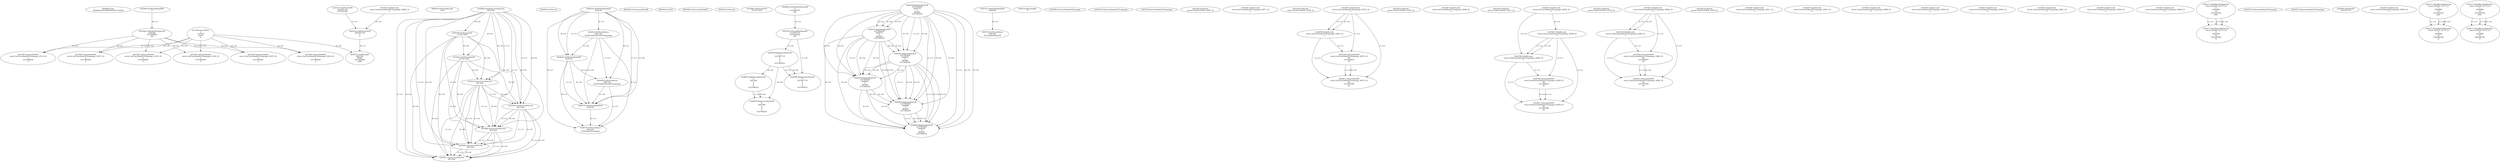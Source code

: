 // Global SCDG with merge call
digraph {
	0 [label="6850628.main
0024a8a7fcdd32f0fedebe0ee7ce9226"]
	1 [label="4254480.GetModuleHandleW
0"]
	2 [label="6844434.SetThreadLocale
1024"]
	3 [label="4243965.InitializeCriticalSection
6917004"]
	4 [label="4243979.GetVersion
"]
	5 [label="4244018.GetModuleHandleW
4244120"]
	6 [label="4244024.GetProcAddress
9441320
GetThreadPreferredUILanguages"]
	5 -> 6 [label="(0-->1)"]
	7 [label="4244044.GetModuleHandleW
4244120"]
	5 -> 7 [label="(1-->1)"]
	5 -> 7 [label="(0-->0)"]
	6 -> 7 [label="(1-->0)"]
	8 [label="4244050.GetProcAddress
9441320
SetThreadPreferredUILanguages"]
	5 -> 8 [label="(0-->1)"]
	6 -> 8 [label="(1-->1)"]
	7 -> 8 [label="(0-->1)"]
	9 [label="4244070.GetModuleHandleW
4244120"]
	5 -> 9 [label="(1-->1)"]
	7 -> 9 [label="(1-->1)"]
	5 -> 9 [label="(0-->0)"]
	6 -> 9 [label="(1-->0)"]
	7 -> 9 [label="(0-->0)"]
	8 -> 9 [label="(1-->0)"]
	10 [label="4244076.GetProcAddress
9441320
GetThreadUILanguage"]
	5 -> 10 [label="(0-->1)"]
	6 -> 10 [label="(1-->1)"]
	7 -> 10 [label="(0-->1)"]
	8 -> 10 [label="(1-->1)"]
	9 -> 10 [label="(0-->1)"]
	11 [label="4250188.GetSystemInfo
2147417660"]
	3 -> 11 [label="(0-->0)"]
	12 [label="6844540.GetCommandLineW
"]
	13 [label="4214413.GetStartupInfoW
2147417624"]
	3 -> 13 [label="(0-->0)"]
	11 -> 13 [label="(0-->0)"]
	14 [label="6844560.GetACP
"]
	15 [label="6844580.GetCurrentThreadId
"]
	16 [label="4250204.GetVersion
"]
	17 [label="4276690.GetVersionExW
2147417420"]
	18 [label="4243306.GetModuleFileNameW
4194304
2147408904
522"]
	1 -> 18 [label="(0-->1)"]
	19 [label="4248064.GetModuleFileNameW
0
2147408370
261"]
	20 [label="4215383.VirtualAlloc
0
1310704
4096
4"]
	21 [label="4246338.RegOpenKeyExW
2147483649
4246772
0
983065
2147408236"]
	22 [label="4245741.GetModuleHandleW
4246160"]
	23 [label="4245758.GetProcAddress
9441320
GetLongPathNameW"]
	22 -> 23 [label="(0-->1)"]
	24 [label="4245785.GetLongPathNameW
2147407710
2147406542
261"]
	19 -> 24 [label="(3-->3)"]
	25 [label="4246556.RegQueryValueExW
0
2147407710
0
0
0
2147408232"]
	24 -> 25 [label="(1-->2)"]
	26 [label="4246635.RegQueryValueExW
0
4247000
0
0
0
2147408232"]
	25 -> 26 [label="(6-->6)"]
	27 [label="4246676.RegQueryValueExW
0
4247000
0
0
0
2147408232"]
	26 -> 27 [label="(2-->2)"]
	25 -> 27 [label="(6-->6)"]
	26 -> 27 [label="(6-->6)"]
	28 [label="4246722.RegCloseKey
0"]
	29 [label="4247883.GetUserDefaultUILanguage
"]
	30 [label="4245418.EnterCriticalSection
6917004"]
	3 -> 30 [label="(1-->1)"]
	3 -> 30 [label="(0-->0)"]
	11 -> 30 [label="(0-->0)"]
	13 -> 30 [label="(0-->0)"]
	31 [label="4245454.LeaveCriticalSection
6917004"]
	3 -> 31 [label="(1-->1)"]
	30 -> 31 [label="(1-->1)"]
	3 -> 31 [label="(0-->0)"]
	11 -> 31 [label="(0-->0)"]
	13 -> 31 [label="(0-->0)"]
	30 -> 31 [label="(0-->0)"]
	32 [label="4247923.GetSystemDefaultUILanguage
"]
	33 [label="4245469.LeaveCriticalSection
6917004"]
	3 -> 33 [label="(1-->1)"]
	30 -> 33 [label="(1-->1)"]
	31 -> 33 [label="(1-->1)"]
	3 -> 33 [label="(0-->0)"]
	11 -> 33 [label="(0-->0)"]
	13 -> 33 [label="(0-->0)"]
	30 -> 33 [label="(0-->0)"]
	31 -> 33 [label="(0-->0)"]
	34 [label="4245487.IsValidLocale
retval_GetSystemDefaultUILanguage_32894_32
2"]
	35 [label="4245580.EnterCriticalSection
6917004"]
	3 -> 35 [label="(1-->1)"]
	30 -> 35 [label="(1-->1)"]
	31 -> 35 [label="(1-->1)"]
	33 -> 35 [label="(1-->1)"]
	3 -> 35 [label="(0-->0)"]
	11 -> 35 [label="(0-->0)"]
	13 -> 35 [label="(0-->0)"]
	30 -> 35 [label="(0-->0)"]
	31 -> 35 [label="(0-->0)"]
	33 -> 35 [label="(0-->0)"]
	36 [label="4245621.LeaveCriticalSection
6917004"]
	3 -> 36 [label="(1-->1)"]
	30 -> 36 [label="(1-->1)"]
	31 -> 36 [label="(1-->1)"]
	33 -> 36 [label="(1-->1)"]
	35 -> 36 [label="(1-->1)"]
	3 -> 36 [label="(0-->0)"]
	11 -> 36 [label="(0-->0)"]
	13 -> 36 [label="(0-->0)"]
	30 -> 36 [label="(0-->0)"]
	31 -> 36 [label="(0-->0)"]
	33 -> 36 [label="(0-->0)"]
	35 -> 36 [label="(0-->0)"]
	37 [label="4247558.GetUserDefaultUILanguage
"]
	38 [label="4247567.GetLocaleInfoW
retval_GetUserDefaultUILanguage_33116_32
3
2147408268
4"]
	18 -> 38 [label="(0-->2)"]
	20 -> 38 [label="(4-->4)"]
	39 [label="4247247.FindFirstFileW
3224341740
2147407640"]
	40 [label="4247263.FindClose
retval_FindFirstFileW_33497_32"]
	41 [label="4248145.LoadLibraryExW
3224341740
0
2"]
	39 -> 41 [label="(1-->1)"]
	34 -> 41 [label="(2-->3)"]
	42 [label="4250073.LoadStringW
9441340
65485
2147409468
4096"]
	41 -> 42 [label="(0-->1)"]
	20 -> 42 [label="(3-->4)"]
	43 [label="4245487.IsValidLocale
retval_GetUserDefaultUILanguage_32871_32
2"]
	44 [label="4247567.GetLocaleInfoW
retval_GetUserDefaultUILanguage_33154_32
3
2147408268
4"]
	18 -> 44 [label="(0-->2)"]
	20 -> 44 [label="(4-->4)"]
	45 [label="4247263.FindClose
retval_FindFirstFileW_33164_32"]
	46 [label="4245487.IsValidLocale
retval_GetUserDefaultUILanguage_32872_32
2"]
	47 [label="4247567.GetLocaleInfoW
retval_GetUserDefaultUILanguage_33155_32
3
2147408268
4"]
	18 -> 47 [label="(0-->2)"]
	20 -> 47 [label="(4-->4)"]
	48 [label="4247263.FindClose
retval_FindFirstFileW_33165_32"]
	49 [label="4246599.RegQueryValueExW
0
2147407710
0
0
0
2147408232"]
	24 -> 49 [label="(1-->2)"]
	25 -> 49 [label="(2-->2)"]
	25 -> 49 [label="(6-->6)"]
	50 [label="4245487.IsValidLocale
retval_GetUserDefaultUILanguage_32849_32
2"]
	51 [label="4247567.GetLocaleInfoW
retval_GetUserDefaultUILanguage_33075_32
3
2147408268
4"]
	18 -> 51 [label="(0-->2)"]
	20 -> 51 [label="(4-->4)"]
	52 [label="4247263.FindClose
retval_FindFirstFileW_33317_32"]
	53 [label="4246372.RegOpenKeyExW
2147483650
4246772
0
983065
2147408236"]
	21 -> 53 [label="(2-->2)"]
	21 -> 53 [label="(4-->4)"]
	21 -> 53 [label="(5-->5)"]
	54 [label="4245487.IsValidLocale
retval_GetUserDefaultUILanguage_32850_32
2"]
	55 [label="4247567.GetLocaleInfoW
retval_GetUserDefaultUILanguage_33076_32
3
2147408268
4"]
	18 -> 55 [label="(0-->2)"]
	20 -> 55 [label="(4-->4)"]
	56 [label="4247263.FindClose
retval_FindFirstFileW_33318_32"]
	57 [label="4245487.IsValidLocale
retval_GetSystemDefaultUILanguage_32892_32
2"]
	58 [label="4247567.GetLocaleInfoW
retval_GetUserDefaultUILanguage_33052_32
3
2147408268
4"]
	18 -> 58 [label="(0-->2)"]
	20 -> 58 [label="(4-->4)"]
	59 [label="4247263.FindClose
retval_FindFirstFileW_33316_32"]
	60 [label="4245487.IsValidLocale
retval_GetUserDefaultUILanguage_32911_32
2"]
	61 [label="4245487.IsValidLocale
retval_GetUserDefaultUILanguage_32851_32
2"]
	62 [label="4245487.IsValidLocale
retval_GetSystemDefaultUILanguage_32890_32
2"]
	63 [label="4245487.IsValidLocale
retval_GetUserDefaultUILanguage_32852_32
2"]
	64 [label="4245487.IsValidLocale
retval_GetUserDefaultUILanguage_32853_32
2"]
	65 [label="4245487.IsValidLocale
retval_GetSystemDefaultUILanguage_32891_32
2"]
	66 [label="4246402.RegOpenKeyExW
2147483649
4246832
0
983065
2147408236"]
	21 -> 66 [label="(1-->1)"]
	21 -> 66 [label="(4-->4)"]
	53 -> 66 [label="(4-->4)"]
	21 -> 66 [label="(5-->5)"]
	53 -> 66 [label="(5-->5)"]
	67 [label="4246432.RegOpenKeyExW
2147483650
4246832
0
983065
2147408236"]
	53 -> 67 [label="(1-->1)"]
	66 -> 67 [label="(2-->2)"]
	21 -> 67 [label="(4-->4)"]
	53 -> 67 [label="(4-->4)"]
	66 -> 67 [label="(4-->4)"]
	21 -> 67 [label="(5-->5)"]
	53 -> 67 [label="(5-->5)"]
	66 -> 67 [label="(5-->5)"]
	68 [label="4246462.RegOpenKeyExW
2147483649
4246884
0
983065
2147408236"]
	21 -> 68 [label="(1-->1)"]
	66 -> 68 [label="(1-->1)"]
	21 -> 68 [label="(4-->4)"]
	53 -> 68 [label="(4-->4)"]
	66 -> 68 [label="(4-->4)"]
	67 -> 68 [label="(4-->4)"]
	21 -> 68 [label="(5-->5)"]
	53 -> 68 [label="(5-->5)"]
	66 -> 68 [label="(5-->5)"]
	67 -> 68 [label="(5-->5)"]
	69 [label="4246492.RegOpenKeyExW
2147483649
4246936
0
983065
2147408236"]
	21 -> 69 [label="(1-->1)"]
	66 -> 69 [label="(1-->1)"]
	68 -> 69 [label="(1-->1)"]
	21 -> 69 [label="(4-->4)"]
	53 -> 69 [label="(4-->4)"]
	66 -> 69 [label="(4-->4)"]
	67 -> 69 [label="(4-->4)"]
	68 -> 69 [label="(4-->4)"]
	21 -> 69 [label="(5-->5)"]
	53 -> 69 [label="(5-->5)"]
	66 -> 69 [label="(5-->5)"]
	67 -> 69 [label="(5-->5)"]
	68 -> 69 [label="(5-->5)"]
	70 [label="4245487.IsValidLocale
retval_GetUserDefaultUILanguage_33064_32
2"]
	71 [label="4245487.IsValidLocale
retval_GetSystemDefaultUILanguage_32893_32
2"]
	72 [label="4250171.MultiByteToWideChar
retval_GetACP_32773_32
0
4243508
10
2147403704
2047"]
	73 [label="4250171.MultiByteToWideChar
retval_GetACP_32773_32
0
4243508
10
3224282764
11"]
	72 -> 73 [label="(1-->1)"]
	72 -> 73 [label="(3-->3)"]
	72 -> 73 [label="(4-->4)"]
	74 [label="4244766.IsValidLocale
retval_GetUserDefaultUILanguage_32872_32
2"]
	46 -> 74 [label="(1-->1)"]
	46 -> 74 [label="(2-->2)"]
	75 [label="4244794.GetLocaleInfoW
retval_GetUserDefaultUILanguage_32872_32
89
2147408070
85"]
	46 -> 75 [label="(1-->1)"]
	74 -> 75 [label="(1-->1)"]
	76 [label="4244811.GetLocaleInfoW
retval_GetUserDefaultUILanguage_32872_32
90
2147407900
85"]
	46 -> 76 [label="(1-->1)"]
	74 -> 76 [label="(1-->1)"]
	75 -> 76 [label="(1-->1)"]
	75 -> 76 [label="(4-->4)"]
	77 [label="4245525.GetSystemDefaultUILanguage
"]
	78 [label="4245552.GetSystemDefaultUILanguage
"]
	79 [label="4245683.CharNextW
2147407716"]
	80 [label="4245487.IsValidLocale
retval_GetUserDefaultUILanguage_33006_32
2"]
	81 [label="4250171.MultiByteToWideChar
retval_GetACP_32773_32
0
4243868
10
2147403704
2047"]
	82 [label="4250171.MultiByteToWideChar
retval_GetACP_32773_32
0
4243868
10
3224282764
11"]
	81 -> 82 [label="(1-->1)"]
	81 -> 82 [label="(3-->3)"]
	81 -> 82 [label="(4-->4)"]
	83 [label="4244766.IsValidLocale
retval_GetSystemDefaultUILanguage_32892_32
2"]
	57 -> 83 [label="(1-->1)"]
	57 -> 83 [label="(2-->2)"]
	84 [label="4244794.GetLocaleInfoW
retval_GetSystemDefaultUILanguage_32892_32
89
2147408070
85"]
	57 -> 84 [label="(1-->1)"]
	83 -> 84 [label="(1-->1)"]
	85 [label="4244811.GetLocaleInfoW
retval_GetSystemDefaultUILanguage_32892_32
90
2147407900
85"]
	57 -> 85 [label="(1-->1)"]
	83 -> 85 [label="(1-->1)"]
	84 -> 85 [label="(1-->1)"]
	84 -> 85 [label="(4-->4)"]
	86 [label="4245487.IsValidLocale
retval_GetSystemDefaultUILanguage_32959_32
2"]
	54 -> 86 [label="(2-->2)"]
	87 [label="4250171.MultiByteToWideChar
retval_GetACP_32774_32
0
4243868
10
2147403704
2047"]
	88 [label="4250171.MultiByteToWideChar
retval_GetACP_32774_32
0
4243868
10
3224282764
11"]
	87 -> 88 [label="(1-->1)"]
	87 -> 88 [label="(3-->3)"]
	87 -> 88 [label="(4-->4)"]
	89 [label="4244766.IsValidLocale
retval_GetSystemDefaultUILanguage_32959_32
2"]
	86 -> 89 [label="(1-->1)"]
	54 -> 89 [label="(2-->2)"]
	86 -> 89 [label="(2-->2)"]
	90 [label="4244794.GetLocaleInfoW
retval_GetSystemDefaultUILanguage_32959_32
89
2147408070
85"]
	86 -> 90 [label="(1-->1)"]
	89 -> 90 [label="(1-->1)"]
	91 [label="4244811.GetLocaleInfoW
retval_GetSystemDefaultUILanguage_32959_32
90
2147407900
85"]
	86 -> 91 [label="(1-->1)"]
	89 -> 91 [label="(1-->1)"]
	90 -> 91 [label="(1-->1)"]
	90 -> 91 [label="(4-->4)"]
}
